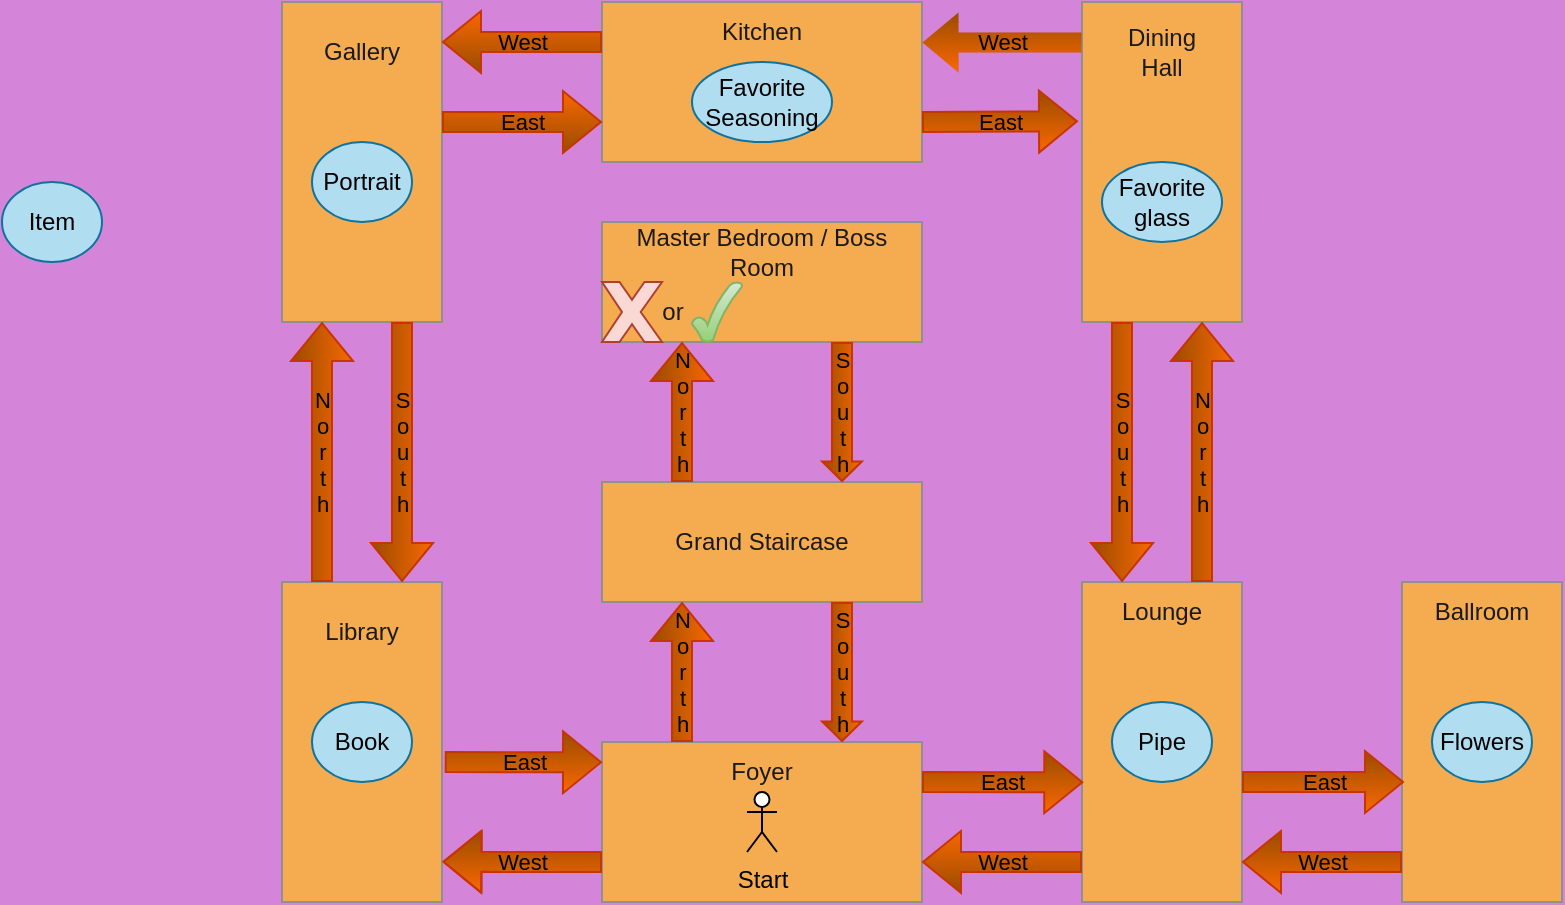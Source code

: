 <mxfile version="24.8.3">
  <diagram name="Page-1" id="j2JoLsDUlaS8TVAY6SCH">
    <mxGraphModel dx="934" dy="454" grid="1" gridSize="10" guides="1" tooltips="1" connect="1" arrows="1" fold="1" page="1" pageScale="1" pageWidth="850" pageHeight="1100" background="#D485D9" math="0" shadow="0">
      <root>
        <mxCell id="0" />
        <mxCell id="1" parent="0" />
        <mxCell id="WmfBzsvGKUfKijlTK8kG-2" value="" style="rounded=0;whiteSpace=wrap;html=1;labelBackgroundColor=none;fillColor=#F5AB50;strokeColor=#909090;fontColor=#1A1A1A;" parent="1" vertex="1">
          <mxGeometry x="320" y="640" width="160" height="80" as="geometry" />
        </mxCell>
        <mxCell id="WmfBzsvGKUfKijlTK8kG-3" value="Grand Staircase" style="rounded=0;whiteSpace=wrap;html=1;fillColor=#F5AB50;strokeColor=#909090;labelBackgroundColor=none;fontColor=#1A1A1A;" parent="1" vertex="1">
          <mxGeometry x="320" y="510" width="160" height="60" as="geometry" />
        </mxCell>
        <mxCell id="WmfBzsvGKUfKijlTK8kG-4" value="" style="rounded=0;whiteSpace=wrap;html=1;fillColor=#F5AB50;strokeColor=#909090;labelBackgroundColor=none;fontColor=#1A1A1A;" parent="1" vertex="1">
          <mxGeometry x="320" y="270" width="160" height="80" as="geometry" />
        </mxCell>
        <mxCell id="WmfBzsvGKUfKijlTK8kG-5" value="" style="rounded=0;whiteSpace=wrap;html=1;fillColor=#F5AB50;strokeColor=#909090;direction=south;labelBackgroundColor=none;fontColor=#1A1A1A;" parent="1" vertex="1">
          <mxGeometry x="560" y="560" width="80" height="160" as="geometry" />
        </mxCell>
        <mxCell id="WmfBzsvGKUfKijlTK8kG-7" value="" style="rounded=0;whiteSpace=wrap;html=1;fillColor=#F5AB50;strokeColor=#909090;direction=south;labelBackgroundColor=none;fontColor=#1A1A1A;" parent="1" vertex="1">
          <mxGeometry x="560" y="270" width="80" height="160" as="geometry" />
        </mxCell>
        <mxCell id="WmfBzsvGKUfKijlTK8kG-9" value="" style="rounded=0;whiteSpace=wrap;html=1;fillColor=#F5AB50;strokeColor=#909090;direction=south;labelBackgroundColor=none;fontColor=#1A1A1A;" parent="1" vertex="1">
          <mxGeometry x="160" y="560" width="80" height="160" as="geometry" />
        </mxCell>
        <mxCell id="WmfBzsvGKUfKijlTK8kG-10" value="" style="rounded=0;whiteSpace=wrap;html=1;fillColor=#F5AB50;strokeColor=#909090;direction=south;labelBackgroundColor=none;fontColor=#1A1A1A;" parent="1" vertex="1">
          <mxGeometry x="160" y="270" width="80" height="160" as="geometry" />
        </mxCell>
        <mxCell id="WmfBzsvGKUfKijlTK8kG-23" value="&lt;div&gt;N&lt;/div&gt;&lt;div&gt;o&lt;/div&gt;&lt;div&gt;r&lt;/div&gt;&lt;div&gt;t&lt;/div&gt;&lt;div&gt;h&lt;br&gt;&lt;/div&gt;" style="shape=flexArrow;endArrow=classic;html=1;rounded=0;exitX=0.25;exitY=0;exitDx=0;exitDy=0;strokeColor=#C73500;entryX=0.25;entryY=1;entryDx=0;entryDy=0;labelBackgroundColor=none;fontColor=default;fillColor=#fa6800;gradientColor=#994C00;gradientDirection=west;" parent="1" source="WmfBzsvGKUfKijlTK8kG-2" target="WmfBzsvGKUfKijlTK8kG-3" edge="1">
          <mxGeometry width="50" height="50" relative="1" as="geometry">
            <mxPoint x="360" y="630" as="sourcePoint" />
            <mxPoint x="339" y="560" as="targetPoint" />
          </mxGeometry>
        </mxCell>
        <mxCell id="WmfBzsvGKUfKijlTK8kG-25" value="&lt;div&gt;S&lt;br&gt;&lt;/div&gt;&lt;div&gt;o&lt;/div&gt;&lt;div&gt;u&lt;/div&gt;&lt;div&gt;t&lt;/div&gt;&lt;div&gt;h&lt;br&gt;&lt;/div&gt;" style="shape=flexArrow;endArrow=classic;html=1;rounded=0;entryX=0.75;entryY=0;entryDx=0;entryDy=0;endWidth=8.889;endSize=2.922;exitX=0.75;exitY=1;exitDx=0;exitDy=0;strokeColor=#C73500;labelBackgroundColor=none;fontColor=default;fillColor=#fa6800;gradientColor=#994C00;gradientDirection=west;" parent="1" source="WmfBzsvGKUfKijlTK8kG-3" target="WmfBzsvGKUfKijlTK8kG-2" edge="1">
          <mxGeometry width="50" height="50" relative="1" as="geometry">
            <mxPoint x="440" y="560" as="sourcePoint" />
            <mxPoint x="500" y="540" as="targetPoint" />
          </mxGeometry>
        </mxCell>
        <mxCell id="WmfBzsvGKUfKijlTK8kG-28" value="West" style="shape=flexArrow;endArrow=classic;html=1;rounded=0;exitX=0;exitY=0.75;exitDx=0;exitDy=0;strokeColor=#C73500;entryX=0.874;entryY=-0.003;entryDx=0;entryDy=0;entryPerimeter=0;labelBackgroundColor=none;fontColor=default;fillColor=#fa6800;gradientColor=#994C00;gradientDirection=north;" parent="1" source="WmfBzsvGKUfKijlTK8kG-2" target="WmfBzsvGKUfKijlTK8kG-9" edge="1">
          <mxGeometry width="50" height="50" relative="1" as="geometry">
            <mxPoint x="370" y="650" as="sourcePoint" />
            <mxPoint x="370" y="570" as="targetPoint" />
            <Array as="points">
              <mxPoint x="300" y="700" />
              <mxPoint x="280" y="700" />
            </Array>
          </mxGeometry>
        </mxCell>
        <mxCell id="WmfBzsvGKUfKijlTK8kG-29" value="East" style="shape=flexArrow;endArrow=classic;html=1;rounded=0;exitX=0.624;exitY=-0.017;exitDx=0;exitDy=0;strokeColor=#C73500;entryX=0;entryY=0.25;entryDx=0;entryDy=0;exitPerimeter=0;labelBackgroundColor=none;fontColor=default;fillColor=#fa6800;gradientColor=#994C00;gradientDirection=north;" parent="1" edge="1">
          <mxGeometry width="50" height="50" relative="1" as="geometry">
            <mxPoint x="241.36" y="650" as="sourcePoint" />
            <mxPoint x="320" y="650.16" as="targetPoint" />
          </mxGeometry>
        </mxCell>
        <mxCell id="WmfBzsvGKUfKijlTK8kG-31" value="&lt;div&gt;N&lt;/div&gt;&lt;div&gt;o&lt;/div&gt;&lt;div&gt;r&lt;/div&gt;&lt;div&gt;t&lt;/div&gt;&lt;div&gt;h&lt;br&gt;&lt;/div&gt;" style="shape=flexArrow;endArrow=classic;html=1;rounded=0;exitX=0;exitY=0.75;exitDx=0;exitDy=0;strokeColor=#C73500;entryX=1;entryY=0.75;entryDx=0;entryDy=0;labelBackgroundColor=none;fontColor=default;fillColor=#fa6800;gradientColor=#994C00;gradientDirection=west;" parent="1" source="WmfBzsvGKUfKijlTK8kG-9" target="WmfBzsvGKUfKijlTK8kG-10" edge="1">
          <mxGeometry width="50" height="50" relative="1" as="geometry">
            <mxPoint x="251.36" y="660" as="sourcePoint" />
            <mxPoint x="330" y="660.16" as="targetPoint" />
          </mxGeometry>
        </mxCell>
        <mxCell id="WmfBzsvGKUfKijlTK8kG-32" value="&lt;div&gt;S&lt;/div&gt;&lt;div&gt;o&lt;/div&gt;&lt;div&gt;u&lt;/div&gt;&lt;div&gt;t&lt;/div&gt;&lt;div&gt;h&lt;br&gt;&lt;/div&gt;" style="shape=flexArrow;endArrow=classic;html=1;rounded=0;exitX=1;exitY=0.25;exitDx=0;exitDy=0;strokeColor=#C73500;entryX=0;entryY=0.25;entryDx=0;entryDy=0;labelBackgroundColor=none;fontColor=default;fillColor=#fa6800;gradientColor=#994C00;gradientDirection=west;" parent="1" source="WmfBzsvGKUfKijlTK8kG-10" target="WmfBzsvGKUfKijlTK8kG-9" edge="1">
          <mxGeometry width="50" height="50" relative="1" as="geometry">
            <mxPoint x="261.36" y="670" as="sourcePoint" />
            <mxPoint x="340" y="670.16" as="targetPoint" />
          </mxGeometry>
        </mxCell>
        <mxCell id="WmfBzsvGKUfKijlTK8kG-33" value="East" style="shape=flexArrow;endArrow=classic;html=1;rounded=0;strokeColor=#C73500;entryX=0;entryY=0.75;entryDx=0;entryDy=0;labelBackgroundColor=none;fontColor=default;fillColor=#fa6800;gradientColor=#994C00;" parent="1" target="WmfBzsvGKUfKijlTK8kG-4" edge="1">
          <mxGeometry width="50" height="50" relative="1" as="geometry">
            <mxPoint x="240" y="330" as="sourcePoint" />
            <mxPoint x="350" y="680.16" as="targetPoint" />
          </mxGeometry>
        </mxCell>
        <mxCell id="WmfBzsvGKUfKijlTK8kG-34" value="West" style="shape=flexArrow;endArrow=classic;html=1;rounded=0;exitX=0;exitY=0.25;exitDx=0;exitDy=0;strokeColor=#C73500;labelBackgroundColor=none;fontColor=default;fillColor=#fa6800;gradientColor=#994C00;entryX=0.125;entryY=0;entryDx=0;entryDy=0;entryPerimeter=0;" parent="1" source="WmfBzsvGKUfKijlTK8kG-4" edge="1" target="WmfBzsvGKUfKijlTK8kG-10">
          <mxGeometry width="50" height="50" relative="1" as="geometry">
            <mxPoint x="252" y="390" as="sourcePoint" />
            <mxPoint x="260" y="290" as="targetPoint" />
          </mxGeometry>
        </mxCell>
        <mxCell id="WmfBzsvGKUfKijlTK8kG-35" value="West" style="shape=flexArrow;endArrow=classic;html=1;rounded=0;strokeColor=#C73500;labelBackgroundColor=none;fontColor=default;strokeWidth=0;flowAnimation=0;shadow=0;entryX=1;entryY=0.25;entryDx=0;entryDy=0;exitX=0.125;exitY=1.007;exitDx=0;exitDy=0;exitPerimeter=0;fillColor=#fa6800;gradientColor=#994C00;gradientDirection=north;" parent="1" source="WmfBzsvGKUfKijlTK8kG-7" target="WmfBzsvGKUfKijlTK8kG-4" edge="1">
          <mxGeometry width="50" height="50" relative="1" as="geometry">
            <mxPoint x="510" y="340" as="sourcePoint" />
            <mxPoint x="510" y="340" as="targetPoint" />
          </mxGeometry>
        </mxCell>
        <mxCell id="WmfBzsvGKUfKijlTK8kG-47" value="" style="edgeLabel;html=1;align=center;verticalAlign=middle;resizable=0;points=[];strokeColor=#909090;fontColor=#1A1A1A;fillColor=#F5AB50;labelBackgroundColor=none;" parent="WmfBzsvGKUfKijlTK8kG-35" vertex="1" connectable="0">
          <mxGeometry x="-0.267" relative="1" as="geometry">
            <mxPoint as="offset" />
          </mxGeometry>
        </mxCell>
        <mxCell id="WmfBzsvGKUfKijlTK8kG-48" value="" style="edgeLabel;html=1;align=center;verticalAlign=middle;resizable=0;points=[];strokeColor=#909090;fontColor=#1A1A1A;fillColor=#F5AB50;labelBackgroundColor=none;" parent="WmfBzsvGKUfKijlTK8kG-35" vertex="1" connectable="0">
          <mxGeometry x="0.572" y="-4" relative="1" as="geometry">
            <mxPoint as="offset" />
          </mxGeometry>
        </mxCell>
        <mxCell id="WmfBzsvGKUfKijlTK8kG-36" value="East" style="shape=flexArrow;endArrow=classic;html=1;rounded=0;strokeColor=#C73500;entryX=0.373;entryY=1.025;entryDx=0;entryDy=0;exitX=1;exitY=0.75;exitDx=0;exitDy=0;entryPerimeter=0;labelBackgroundColor=none;fontColor=default;fillColor=#fa6800;gradientColor=#994C00;gradientDirection=north;" parent="1" source="WmfBzsvGKUfKijlTK8kG-4" target="WmfBzsvGKUfKijlTK8kG-7" edge="1">
          <mxGeometry width="50" height="50" relative="1" as="geometry">
            <mxPoint x="260" y="400" as="sourcePoint" />
            <mxPoint x="340" y="400" as="targetPoint" />
          </mxGeometry>
        </mxCell>
        <mxCell id="WmfBzsvGKUfKijlTK8kG-49" value="" style="edgeLabel;html=1;align=center;verticalAlign=middle;resizable=0;points=[];strokeColor=#909090;fontColor=#1A1A1A;fillColor=#F5AB50;labelBackgroundColor=none;" parent="WmfBzsvGKUfKijlTK8kG-36" vertex="1" connectable="0">
          <mxGeometry x="-0.538" y="-1" relative="1" as="geometry">
            <mxPoint as="offset" />
          </mxGeometry>
        </mxCell>
        <mxCell id="WmfBzsvGKUfKijlTK8kG-37" value="East" style="shape=flexArrow;endArrow=classic;html=1;rounded=0;exitX=1;exitY=0.25;exitDx=0;exitDy=0;strokeColor=#C73500;entryX=0.626;entryY=0.992;entryDx=0;entryDy=0;entryPerimeter=0;labelBackgroundColor=none;fontColor=default;fillColor=#fa6800;gradientColor=#994C00;gradientDirection=north;" parent="1" source="WmfBzsvGKUfKijlTK8kG-2" target="WmfBzsvGKUfKijlTK8kG-5" edge="1">
          <mxGeometry width="50" height="50" relative="1" as="geometry">
            <mxPoint x="251.36" y="660" as="sourcePoint" />
            <mxPoint x="330" y="660.16" as="targetPoint" />
          </mxGeometry>
        </mxCell>
        <mxCell id="WmfBzsvGKUfKijlTK8kG-38" value="West" style="shape=flexArrow;endArrow=classic;html=1;rounded=0;strokeColor=#C73500;entryX=1;entryY=0.75;entryDx=0;entryDy=0;labelBackgroundColor=none;fontColor=default;fillColor=#fa6800;gradientColor=#994C00;" parent="1" target="WmfBzsvGKUfKijlTK8kG-2" edge="1">
          <mxGeometry width="50" height="50" relative="1" as="geometry">
            <mxPoint x="560" y="700" as="sourcePoint" />
            <mxPoint x="340" y="670.16" as="targetPoint" />
          </mxGeometry>
        </mxCell>
        <mxCell id="WmfBzsvGKUfKijlTK8kG-40" value="&lt;div&gt;S&lt;/div&gt;&lt;div&gt;o&lt;/div&gt;&lt;div&gt;u&lt;/div&gt;&lt;div&gt;t&lt;/div&gt;&lt;div&gt;h&lt;br&gt;&lt;/div&gt;" style="shape=flexArrow;endArrow=classic;html=1;rounded=0;exitX=1;exitY=0.75;exitDx=0;exitDy=0;strokeColor=#C73500;entryX=0;entryY=0.75;entryDx=0;entryDy=0;labelBackgroundColor=none;fontColor=default;fillColor=#fa6800;gradientColor=#994C00;gradientDirection=west;" parent="1" source="WmfBzsvGKUfKijlTK8kG-7" target="WmfBzsvGKUfKijlTK8kG-5" edge="1">
          <mxGeometry width="50" height="50" relative="1" as="geometry">
            <mxPoint x="271.36" y="680" as="sourcePoint" />
            <mxPoint x="350" y="680.16" as="targetPoint" />
          </mxGeometry>
        </mxCell>
        <mxCell id="WmfBzsvGKUfKijlTK8kG-41" value="&lt;div&gt;N&lt;/div&gt;&lt;div&gt;o&lt;/div&gt;&lt;div&gt;r&lt;/div&gt;&lt;div&gt;t&lt;/div&gt;&lt;div&gt;h&lt;br&gt;&lt;/div&gt;" style="shape=flexArrow;endArrow=classic;html=1;rounded=0;exitX=0;exitY=0.25;exitDx=0;exitDy=0;strokeColor=#C73500;labelBackgroundColor=none;fontColor=default;fillColor=#fa6800;gradientColor=#994C00;gradientDirection=west;entryX=1;entryY=0.25;entryDx=0;entryDy=0;" parent="1" source="WmfBzsvGKUfKijlTK8kG-5" edge="1" target="WmfBzsvGKUfKijlTK8kG-7">
          <mxGeometry width="50" height="50" relative="1" as="geometry">
            <mxPoint x="281.36" y="690" as="sourcePoint" />
            <mxPoint x="620" y="480" as="targetPoint" />
          </mxGeometry>
        </mxCell>
        <mxCell id="WmfBzsvGKUfKijlTK8kG-42" value="" style="rounded=0;whiteSpace=wrap;html=1;fillColor=#F5AB50;strokeColor=#909090;direction=south;labelBackgroundColor=none;fontColor=#1A1A1A;" parent="1" vertex="1">
          <mxGeometry x="720" y="560" width="80" height="160" as="geometry" />
        </mxCell>
        <mxCell id="WmfBzsvGKUfKijlTK8kG-44" value="East" style="shape=flexArrow;endArrow=classic;html=1;rounded=0;exitX=1;exitY=0.25;exitDx=0;exitDy=0;strokeColor=#C73500;entryX=0.626;entryY=0.992;entryDx=0;entryDy=0;entryPerimeter=0;labelBackgroundColor=none;fontColor=default;fillColor=#fa6800;gradientColor=#994C00;gradientDirection=north;" parent="1" edge="1">
          <mxGeometry width="50" height="50" relative="1" as="geometry">
            <mxPoint x="640" y="660" as="sourcePoint" />
            <mxPoint x="721" y="660" as="targetPoint" />
          </mxGeometry>
        </mxCell>
        <mxCell id="WmfBzsvGKUfKijlTK8kG-45" value="West" style="shape=flexArrow;endArrow=classic;html=1;rounded=0;strokeColor=#C73500;entryX=1;entryY=0.75;entryDx=0;entryDy=0;labelBackgroundColor=none;fontColor=default;fillColor=#fa6800;gradientColor=#994C00;gradientDirection=north;" parent="1" edge="1">
          <mxGeometry width="50" height="50" relative="1" as="geometry">
            <mxPoint x="720" y="700" as="sourcePoint" />
            <mxPoint x="640" y="700" as="targetPoint" />
          </mxGeometry>
        </mxCell>
        <mxCell id="WmfBzsvGKUfKijlTK8kG-52" value="Foyer" style="text;html=1;align=center;verticalAlign=middle;whiteSpace=wrap;rounded=0;fontColor=#1A1A1A;labelBackgroundColor=none;" parent="1" vertex="1">
          <mxGeometry x="370" y="640" width="60" height="30" as="geometry" />
        </mxCell>
        <mxCell id="WmfBzsvGKUfKijlTK8kG-53" value="Kitchen" style="text;html=1;align=center;verticalAlign=middle;whiteSpace=wrap;rounded=0;fontColor=#1A1A1A;labelBackgroundColor=none;" parent="1" vertex="1">
          <mxGeometry x="370" y="270" width="60" height="30" as="geometry" />
        </mxCell>
        <mxCell id="WmfBzsvGKUfKijlTK8kG-54" value="Ballroom" style="text;html=1;align=center;verticalAlign=middle;whiteSpace=wrap;rounded=0;fontColor=#1A1A1A;labelBackgroundColor=none;" parent="1" vertex="1">
          <mxGeometry x="730" y="560" width="60" height="30" as="geometry" />
        </mxCell>
        <mxCell id="WmfBzsvGKUfKijlTK8kG-55" value="Lounge" style="text;html=1;align=center;verticalAlign=middle;whiteSpace=wrap;rounded=0;fontColor=#1A1A1A;labelBackgroundColor=none;" parent="1" vertex="1">
          <mxGeometry x="570" y="560" width="60" height="30" as="geometry" />
        </mxCell>
        <mxCell id="WmfBzsvGKUfKijlTK8kG-59" value="&lt;div&gt;Dining Hall&lt;br&gt;&lt;/div&gt;" style="text;html=1;align=center;verticalAlign=middle;whiteSpace=wrap;rounded=0;fontColor=#1A1A1A;labelBackgroundColor=none;" parent="1" vertex="1">
          <mxGeometry x="570" y="280" width="60" height="30" as="geometry" />
        </mxCell>
        <mxCell id="WmfBzsvGKUfKijlTK8kG-60" value="Gallery" style="text;html=1;align=center;verticalAlign=middle;whiteSpace=wrap;rounded=0;fontColor=#1A1A1A;labelBackgroundColor=none;" parent="1" vertex="1">
          <mxGeometry x="170" y="280" width="60" height="30" as="geometry" />
        </mxCell>
        <mxCell id="WmfBzsvGKUfKijlTK8kG-61" value="Library" style="text;html=1;align=center;verticalAlign=middle;whiteSpace=wrap;rounded=0;fontColor=#1A1A1A;labelBackgroundColor=none;" parent="1" vertex="1">
          <mxGeometry x="170" y="570" width="60" height="30" as="geometry" />
        </mxCell>
        <mxCell id="zXMPwqCq9cuVaMNh0dmm-1" value="Start" style="shape=umlActor;verticalLabelPosition=bottom;verticalAlign=top;html=1;outlineConnect=0;" vertex="1" parent="1">
          <mxGeometry x="392.5" y="665" width="15" height="30" as="geometry" />
        </mxCell>
        <mxCell id="zXMPwqCq9cuVaMNh0dmm-3" value="Item" style="ellipse;whiteSpace=wrap;html=1;strokeColor=#10739e;fillColor=#b1ddf0;" vertex="1" parent="1">
          <mxGeometry x="20" y="360" width="50" height="40" as="geometry" />
        </mxCell>
        <mxCell id="zXMPwqCq9cuVaMNh0dmm-4" value="Portrait" style="ellipse;whiteSpace=wrap;html=1;strokeColor=#10739e;fillColor=#b1ddf0;" vertex="1" parent="1">
          <mxGeometry x="175" y="340" width="50" height="40" as="geometry" />
        </mxCell>
        <mxCell id="zXMPwqCq9cuVaMNh0dmm-5" value="&lt;div&gt;Favorite&lt;/div&gt;&lt;div&gt;Seasoning&lt;br&gt;&lt;/div&gt;" style="ellipse;whiteSpace=wrap;html=1;strokeColor=#10739e;fillColor=#b1ddf0;" vertex="1" parent="1">
          <mxGeometry x="365" y="300" width="70" height="40" as="geometry" />
        </mxCell>
        <mxCell id="zXMPwqCq9cuVaMNh0dmm-6" value="&lt;div&gt;Favorite&lt;/div&gt;&lt;div&gt;glass&lt;br&gt;&lt;/div&gt;" style="ellipse;whiteSpace=wrap;html=1;strokeColor=#10739e;fillColor=#b1ddf0;" vertex="1" parent="1">
          <mxGeometry x="570" y="350" width="60" height="40" as="geometry" />
        </mxCell>
        <mxCell id="zXMPwqCq9cuVaMNh0dmm-7" value="Book" style="ellipse;whiteSpace=wrap;html=1;strokeColor=#10739e;fillColor=#b1ddf0;" vertex="1" parent="1">
          <mxGeometry x="175" y="620" width="50" height="40" as="geometry" />
        </mxCell>
        <mxCell id="zXMPwqCq9cuVaMNh0dmm-8" value="Pipe" style="ellipse;whiteSpace=wrap;html=1;strokeColor=#10739e;fillColor=#b1ddf0;" vertex="1" parent="1">
          <mxGeometry x="575" y="620" width="50" height="40" as="geometry" />
        </mxCell>
        <mxCell id="zXMPwqCq9cuVaMNh0dmm-9" value="Flowers" style="ellipse;whiteSpace=wrap;html=1;strokeColor=#10739e;fillColor=#b1ddf0;" vertex="1" parent="1">
          <mxGeometry x="735" y="620" width="50" height="40" as="geometry" />
        </mxCell>
        <mxCell id="zXMPwqCq9cuVaMNh0dmm-13" value="" style="rounded=0;whiteSpace=wrap;html=1;fillColor=#F5AB50;strokeColor=#909090;labelBackgroundColor=none;fontColor=#1A1A1A;" vertex="1" parent="1">
          <mxGeometry x="320" y="380" width="160" height="60" as="geometry" />
        </mxCell>
        <mxCell id="WmfBzsvGKUfKijlTK8kG-58" value="Master Bedroom / Boss Room" style="text;html=1;align=center;verticalAlign=middle;whiteSpace=wrap;rounded=0;fontColor=#1A1A1A;labelBackgroundColor=none;" parent="1" vertex="1">
          <mxGeometry x="320" y="380" width="160" height="30" as="geometry" />
        </mxCell>
        <mxCell id="zXMPwqCq9cuVaMNh0dmm-20" value="&lt;div&gt;N&lt;/div&gt;&lt;div&gt;o&lt;/div&gt;&lt;div&gt;r&lt;/div&gt;&lt;div&gt;t&lt;/div&gt;&lt;div&gt;h&lt;br&gt;&lt;/div&gt;" style="shape=flexArrow;endArrow=classic;html=1;rounded=0;exitX=0.25;exitY=0;exitDx=0;exitDy=0;strokeColor=#C73500;entryX=0.25;entryY=1;entryDx=0;entryDy=0;labelBackgroundColor=none;fontColor=default;fillColor=#fa6800;gradientColor=#994C00;gradientDirection=west;" edge="1" parent="1">
          <mxGeometry width="50" height="50" relative="1" as="geometry">
            <mxPoint x="360" y="510" as="sourcePoint" />
            <mxPoint x="360" y="440" as="targetPoint" />
          </mxGeometry>
        </mxCell>
        <mxCell id="zXMPwqCq9cuVaMNh0dmm-21" value="&lt;div&gt;S&lt;br&gt;&lt;/div&gt;&lt;div&gt;o&lt;/div&gt;&lt;div&gt;u&lt;/div&gt;&lt;div&gt;t&lt;/div&gt;&lt;div&gt;h&lt;br&gt;&lt;/div&gt;" style="shape=flexArrow;endArrow=classic;html=1;rounded=0;entryX=0.75;entryY=0;entryDx=0;entryDy=0;endWidth=8.889;endSize=2.922;exitX=0.75;exitY=1;exitDx=0;exitDy=0;strokeColor=#C73500;labelBackgroundColor=none;fontColor=default;fillColor=#fa6800;gradientColor=#994C00;gradientDirection=west;" edge="1" parent="1">
          <mxGeometry width="50" height="50" relative="1" as="geometry">
            <mxPoint x="440" y="440" as="sourcePoint" />
            <mxPoint x="440" y="510" as="targetPoint" />
          </mxGeometry>
        </mxCell>
        <mxCell id="zXMPwqCq9cuVaMNh0dmm-22" value="" style="verticalLabelPosition=bottom;verticalAlign=top;html=1;shape=mxgraph.basic.x;strokeColor=#ae4132;fillColor=#fad9d5;" vertex="1" parent="1">
          <mxGeometry x="320" y="410" width="30" height="30" as="geometry" />
        </mxCell>
        <mxCell id="zXMPwqCq9cuVaMNh0dmm-24" value="" style="verticalLabelPosition=bottom;verticalAlign=top;html=1;shape=mxgraph.basic.tick;strokeColor=#82b366;fillColor=#d5e8d4;gradientColor=#97d077;" vertex="1" parent="1">
          <mxGeometry x="365" y="410" width="25" height="30" as="geometry" />
        </mxCell>
        <mxCell id="zXMPwqCq9cuVaMNh0dmm-26" value="or" style="text;html=1;align=center;verticalAlign=middle;resizable=0;points=[];autosize=1;strokeColor=none;fillColor=none;fontColor=#1A1A1A;" vertex="1" parent="1">
          <mxGeometry x="340" y="410" width="30" height="30" as="geometry" />
        </mxCell>
      </root>
    </mxGraphModel>
  </diagram>
</mxfile>
